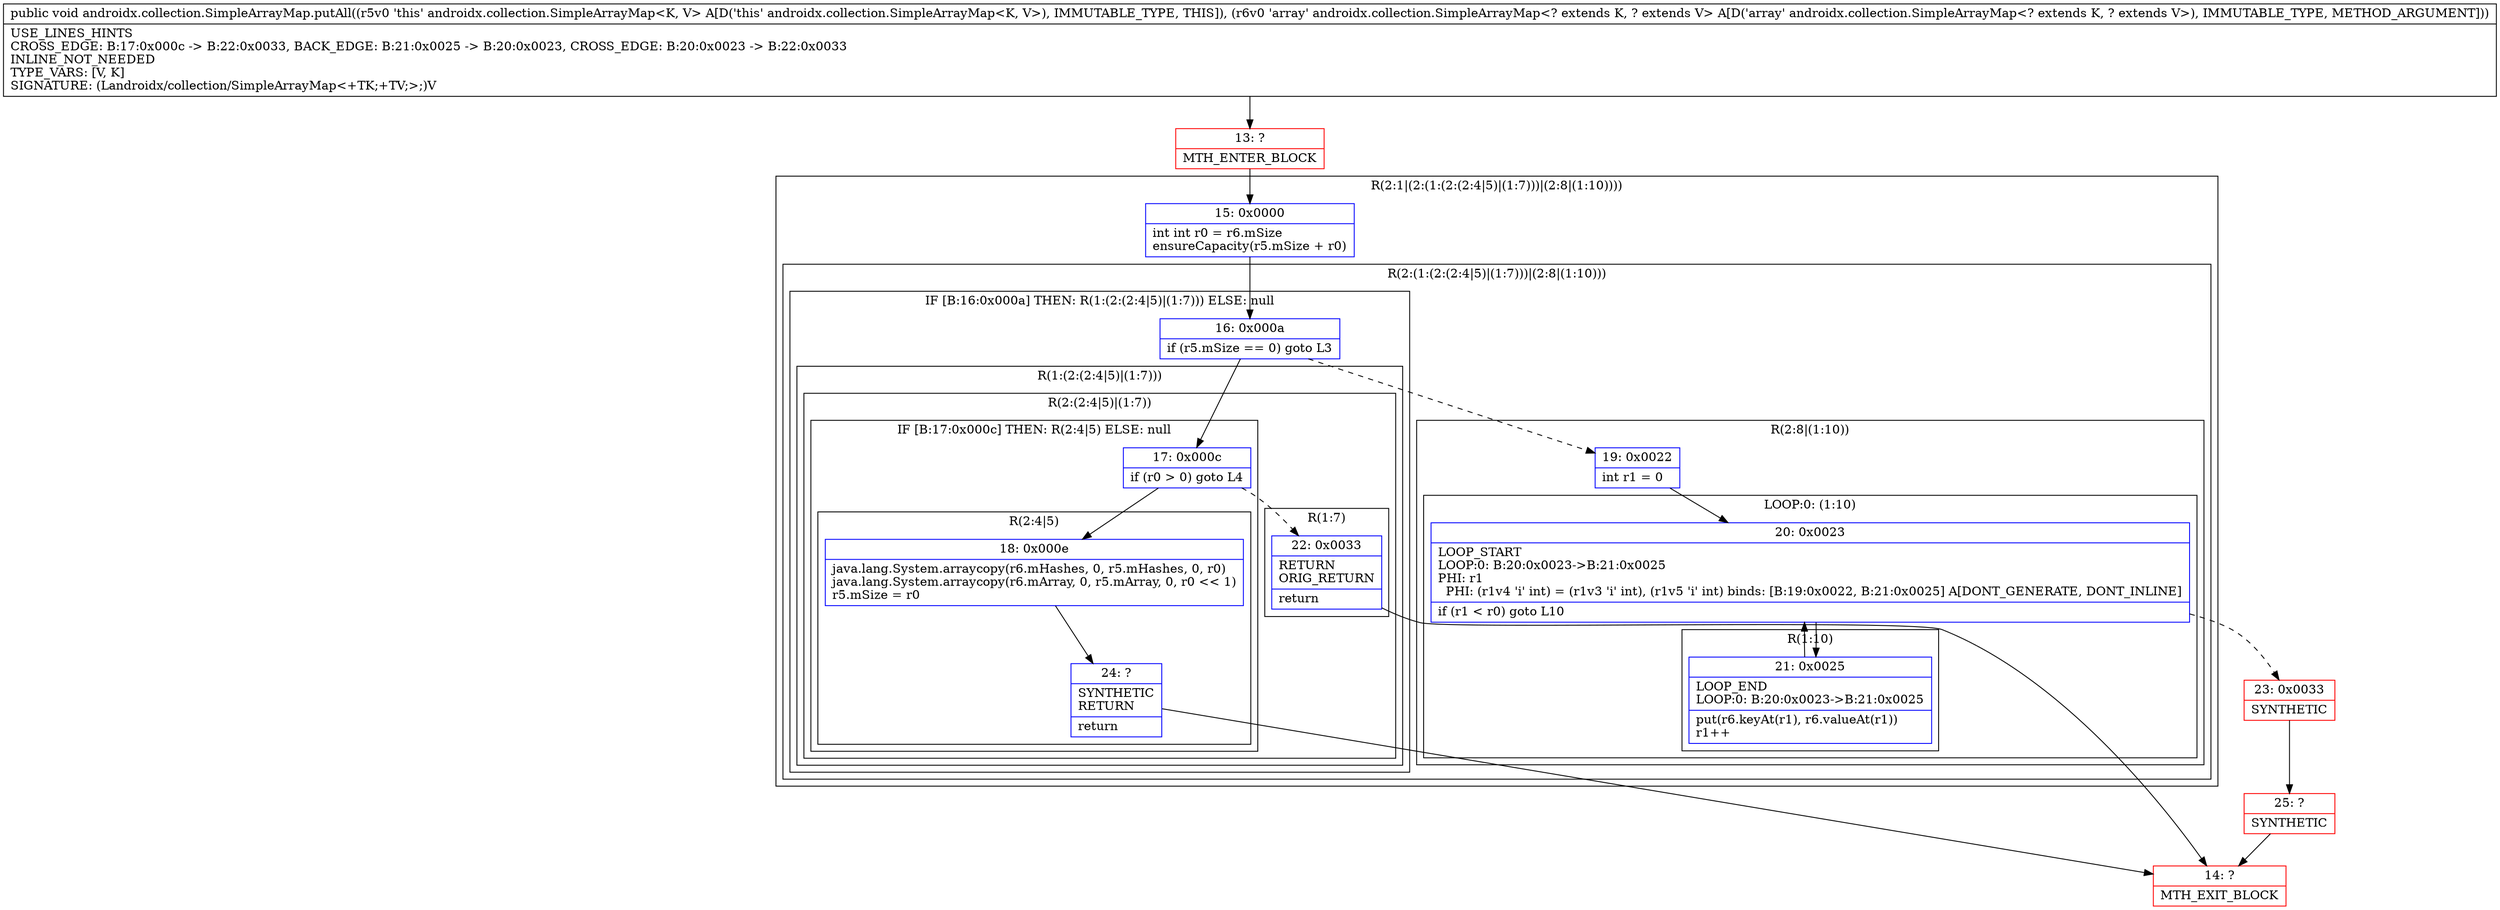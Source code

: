 digraph "CFG forandroidx.collection.SimpleArrayMap.putAll(Landroidx\/collection\/SimpleArrayMap;)V" {
subgraph cluster_Region_1703792902 {
label = "R(2:1|(2:(1:(2:(2:4|5)|(1:7)))|(2:8|(1:10))))";
node [shape=record,color=blue];
Node_15 [shape=record,label="{15\:\ 0x0000|int int r0 = r6.mSize\lensureCapacity(r5.mSize + r0)\l}"];
subgraph cluster_Region_1810338273 {
label = "R(2:(1:(2:(2:4|5)|(1:7)))|(2:8|(1:10)))";
node [shape=record,color=blue];
subgraph cluster_IfRegion_925552815 {
label = "IF [B:16:0x000a] THEN: R(1:(2:(2:4|5)|(1:7))) ELSE: null";
node [shape=record,color=blue];
Node_16 [shape=record,label="{16\:\ 0x000a|if (r5.mSize == 0) goto L3\l}"];
subgraph cluster_Region_1601409377 {
label = "R(1:(2:(2:4|5)|(1:7)))";
node [shape=record,color=blue];
subgraph cluster_Region_1267173468 {
label = "R(2:(2:4|5)|(1:7))";
node [shape=record,color=blue];
subgraph cluster_IfRegion_651167471 {
label = "IF [B:17:0x000c] THEN: R(2:4|5) ELSE: null";
node [shape=record,color=blue];
Node_17 [shape=record,label="{17\:\ 0x000c|if (r0 \> 0) goto L4\l}"];
subgraph cluster_Region_940045838 {
label = "R(2:4|5)";
node [shape=record,color=blue];
Node_18 [shape=record,label="{18\:\ 0x000e|java.lang.System.arraycopy(r6.mHashes, 0, r5.mHashes, 0, r0)\ljava.lang.System.arraycopy(r6.mArray, 0, r5.mArray, 0, r0 \<\< 1)\lr5.mSize = r0\l}"];
Node_24 [shape=record,label="{24\:\ ?|SYNTHETIC\lRETURN\l|return\l}"];
}
}
subgraph cluster_Region_473460820 {
label = "R(1:7)";
node [shape=record,color=blue];
Node_22 [shape=record,label="{22\:\ 0x0033|RETURN\lORIG_RETURN\l|return\l}"];
}
}
}
}
subgraph cluster_Region_1338705627 {
label = "R(2:8|(1:10))";
node [shape=record,color=blue];
Node_19 [shape=record,label="{19\:\ 0x0022|int r1 = 0\l}"];
subgraph cluster_LoopRegion_1153821348 {
label = "LOOP:0: (1:10)";
node [shape=record,color=blue];
Node_20 [shape=record,label="{20\:\ 0x0023|LOOP_START\lLOOP:0: B:20:0x0023\-\>B:21:0x0025\lPHI: r1 \l  PHI: (r1v4 'i' int) = (r1v3 'i' int), (r1v5 'i' int) binds: [B:19:0x0022, B:21:0x0025] A[DONT_GENERATE, DONT_INLINE]\l|if (r1 \< r0) goto L10\l}"];
subgraph cluster_Region_1762301619 {
label = "R(1:10)";
node [shape=record,color=blue];
Node_21 [shape=record,label="{21\:\ 0x0025|LOOP_END\lLOOP:0: B:20:0x0023\-\>B:21:0x0025\l|put(r6.keyAt(r1), r6.valueAt(r1))\lr1++\l}"];
}
}
}
}
}
Node_13 [shape=record,color=red,label="{13\:\ ?|MTH_ENTER_BLOCK\l}"];
Node_14 [shape=record,color=red,label="{14\:\ ?|MTH_EXIT_BLOCK\l}"];
Node_23 [shape=record,color=red,label="{23\:\ 0x0033|SYNTHETIC\l}"];
Node_25 [shape=record,color=red,label="{25\:\ ?|SYNTHETIC\l}"];
MethodNode[shape=record,label="{public void androidx.collection.SimpleArrayMap.putAll((r5v0 'this' androidx.collection.SimpleArrayMap\<K, V\> A[D('this' androidx.collection.SimpleArrayMap\<K, V\>), IMMUTABLE_TYPE, THIS]), (r6v0 'array' androidx.collection.SimpleArrayMap\<? extends K, ? extends V\> A[D('array' androidx.collection.SimpleArrayMap\<? extends K, ? extends V\>), IMMUTABLE_TYPE, METHOD_ARGUMENT]))  | USE_LINES_HINTS\lCROSS_EDGE: B:17:0x000c \-\> B:22:0x0033, BACK_EDGE: B:21:0x0025 \-\> B:20:0x0023, CROSS_EDGE: B:20:0x0023 \-\> B:22:0x0033\lINLINE_NOT_NEEDED\lTYPE_VARS: [V, K]\lSIGNATURE: (Landroidx\/collection\/SimpleArrayMap\<+TK;+TV;\>;)V\l}"];
MethodNode -> Node_13;Node_15 -> Node_16;
Node_16 -> Node_17;
Node_16 -> Node_19[style=dashed];
Node_17 -> Node_18;
Node_17 -> Node_22[style=dashed];
Node_18 -> Node_24;
Node_24 -> Node_14;
Node_22 -> Node_14;
Node_19 -> Node_20;
Node_20 -> Node_21;
Node_20 -> Node_23[style=dashed];
Node_21 -> Node_20;
Node_13 -> Node_15;
Node_23 -> Node_25;
Node_25 -> Node_14;
}

